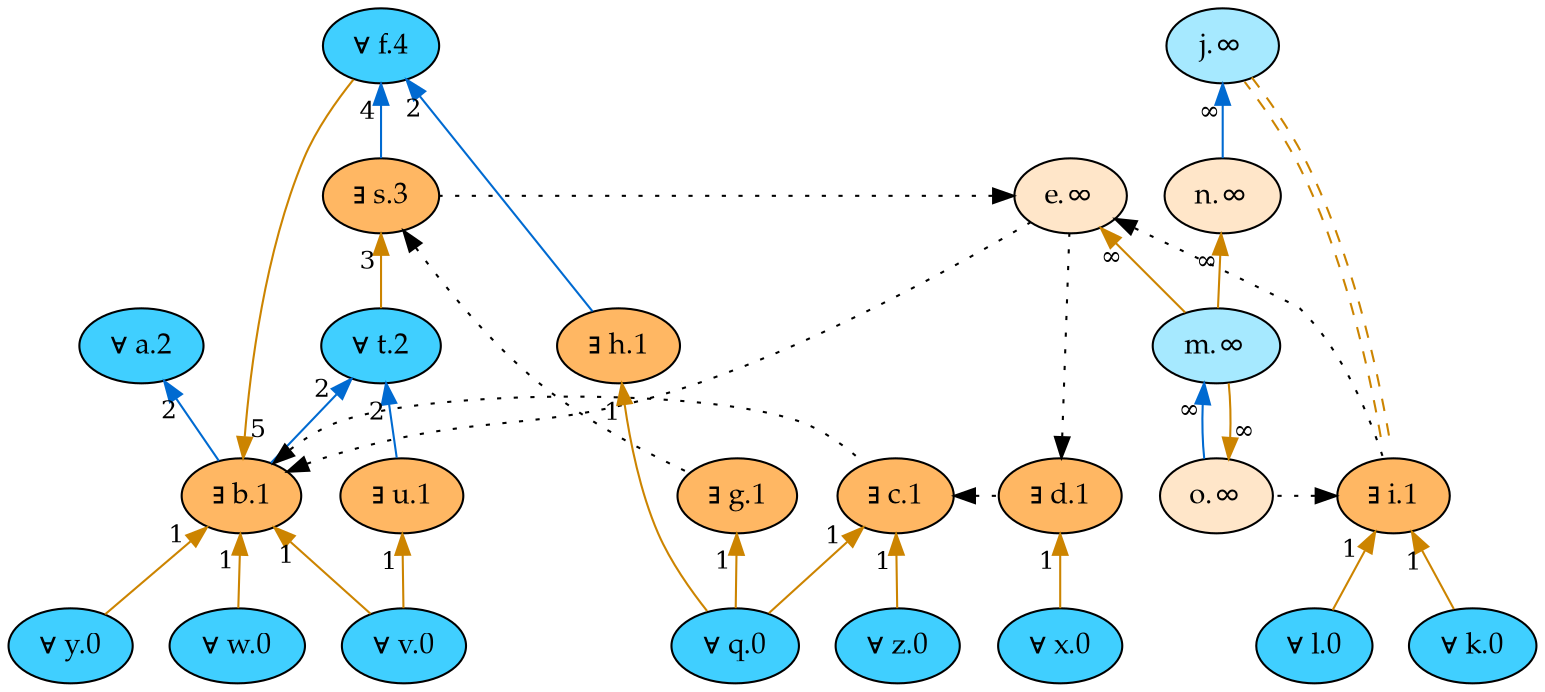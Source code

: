 digraph {
    rankdir="TB"
    node [style=filled fontname="Palatino" fontsize=14]
    node [fillcolor="#40cfff"]
    "v" [label="∀ v.0"]
    "z" [label="∀ z.0"]
    "y" [label="∀ y.0"]
    "x" [label="∀ x.0"]
    "w" [label="∀ w.0"]
    "q" [label="∀ q.0"]
    "l" [label="∀ l.0"]
    "k" [label="∀ k.0"]
    "a" [label="∀ a.2"]
    "t" [label="∀ t.2"]
    "f" [label="∀ f.4"]
    node [fillcolor="#a6e9ff"]
    "j" [label="j.∞"]
    "m" [label="m.∞"]
    node [fillcolor="#ffb763"]
    "u" [label="∃ u.1"]
    "b" [label="∃ b.1"]
    "c" [label="∃ c.1"]
    "d" [label="∃ d.1"]
    "i" [label="∃ i.1"]
    "g" [label="∃ g.1"]
    "h" [label="∃ h.1"]
    "s" [label="∃ s.3"]
    node [fillcolor="#ffe6c9"]
    "e" [label="e.∞"]
    "o" [label="o.∞"]
    "n" [label="n.∞"]
    edge[labeldistance=1.5 fontsize=12]
    edge [color="#006ad1" style="solid" dir="back" taillabel="2"]
           "a" -> "b" 
           "t" -> "b" 
           "f" -> "h" 
           "t" -> "u" 
    edge [color="#cc8400" style="solid" dir="back" taillabel="5"]
           "b" -> "f" 
    edge [color="#cc8400" style="solid" dir="back" taillabel="1"]
           "i" -> "k" 
           "i" -> "l" 
           "g" -> "q" 
           "h" -> "q" 
           "c" -> "q" 
           "b" -> "v" 
           "u" -> "v" 
           "b" -> "w" 
           "d" -> "x" 
           "b" -> "y" 
           "c" -> "z" 
    edge [color="#cc8400" style="solid" dir="back" taillabel="∞"]
           "e" -> "m" 
           "o" -> "m" 
           "n" -> "m" 
    edge [color="#006ad1" style="solid" dir="back" taillabel="∞"]
           "j" -> "n" 
           "m" -> "o" 
    edge [color="#006ad1" style="solid" dir="back" taillabel="4"]
           "f" -> "s" 
    edge [color="#cc8400" style="solid" dir="back" taillabel="3"]
           "s" -> "t" 
    edge [color="black" style="dotted" dir="back" taillabel="" constraint=false]
           "b" -> "c" 
           "c" -> "d" 
           "b" -> "e" 
           "d" -> "e" 
           "s" -> "g" 
           "e" -> "i" 
           "i" -> "o" 
           "e" -> "s" 
    edge [color="#cc8400:invis:#cc8400" style="dashed" dir="back" taillabel="" constraint=false]
           "i" -> "j" 
    {rank = max v z y x w q l k}
    {rank = min f}
}
